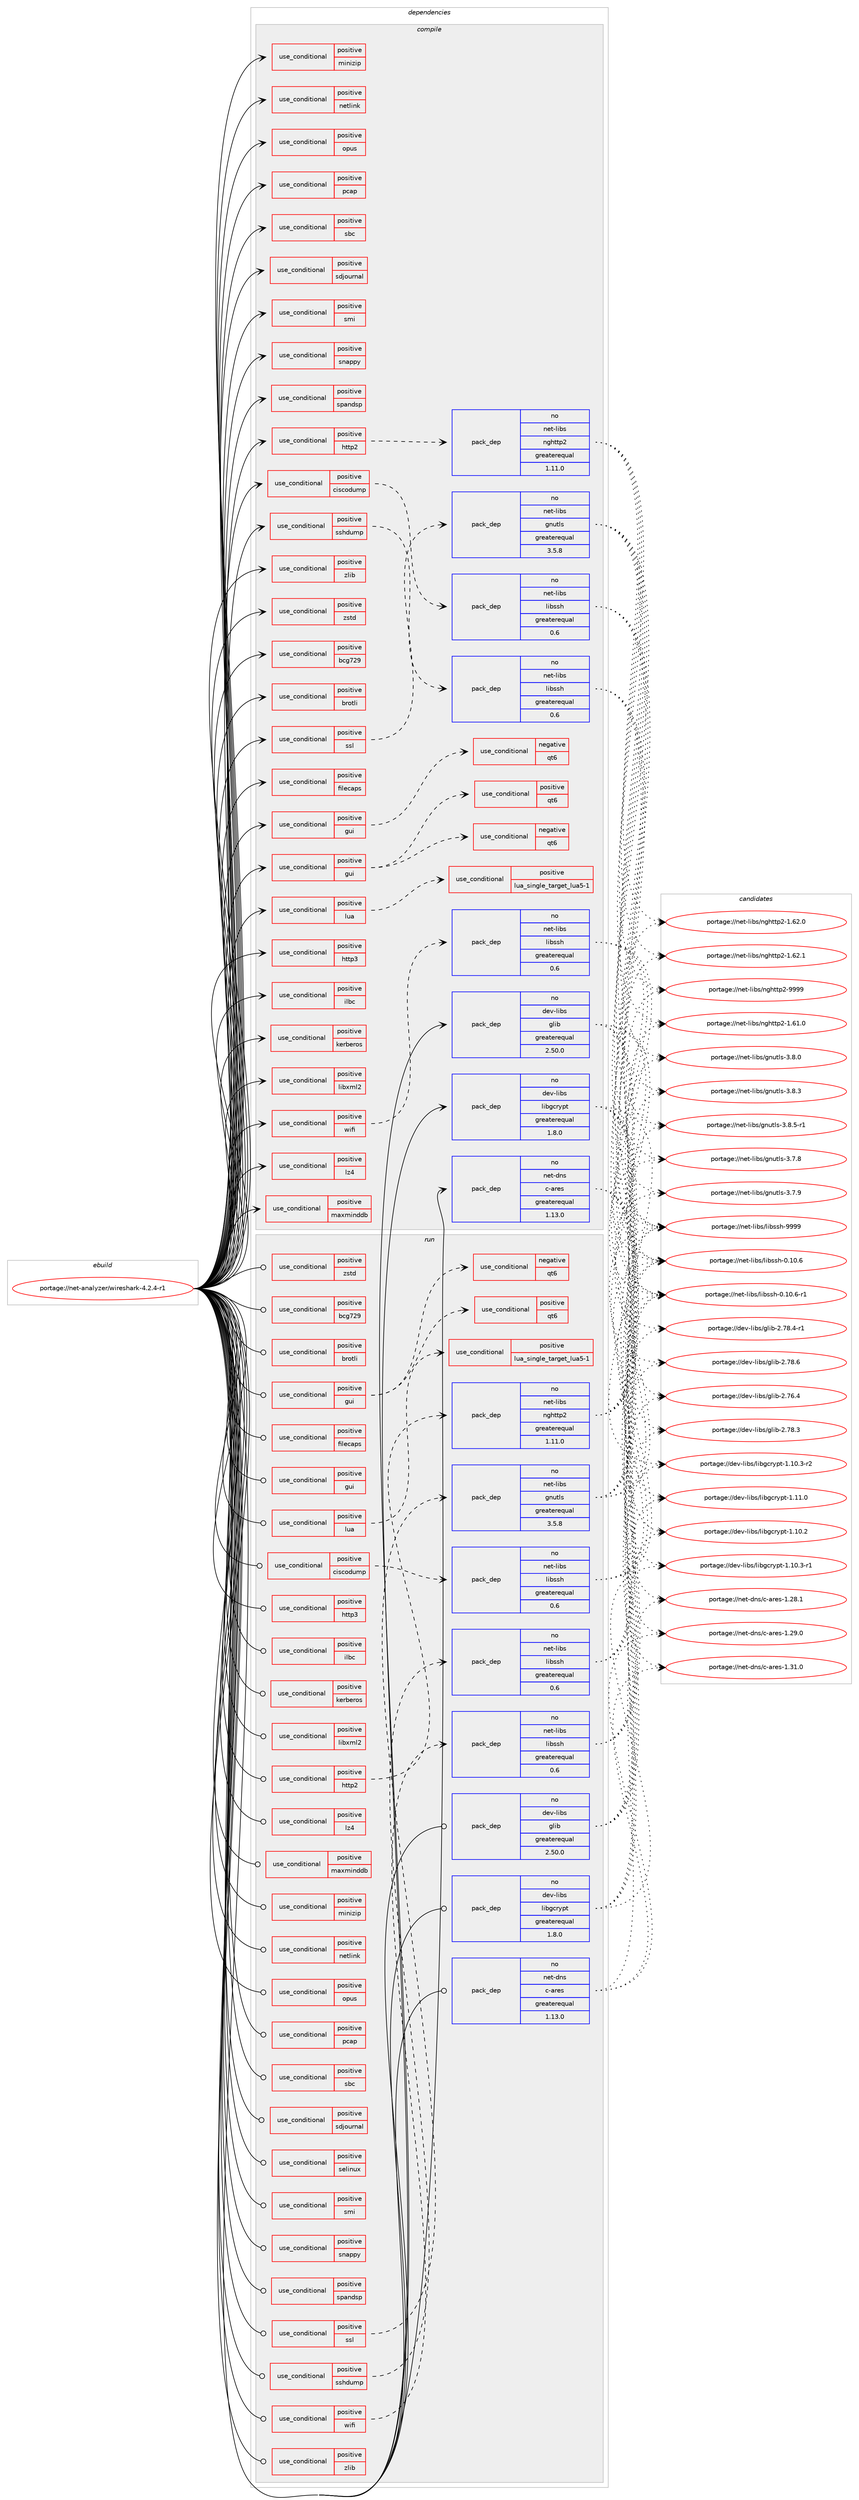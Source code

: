 digraph prolog {

# *************
# Graph options
# *************

newrank=true;
concentrate=true;
compound=true;
graph [rankdir=LR,fontname=Helvetica,fontsize=10,ranksep=1.5];#, ranksep=2.5, nodesep=0.2];
edge  [arrowhead=vee];
node  [fontname=Helvetica,fontsize=10];

# **********
# The ebuild
# **********

subgraph cluster_leftcol {
color=gray;
rank=same;
label=<<i>ebuild</i>>;
id [label="portage://net-analyzer/wireshark-4.2.4-r1", color=red, width=4, href="../net-analyzer/wireshark-4.2.4-r1.svg"];
}

# ****************
# The dependencies
# ****************

subgraph cluster_midcol {
color=gray;
label=<<i>dependencies</i>>;
subgraph cluster_compile {
fillcolor="#eeeeee";
style=filled;
label=<<i>compile</i>>;
subgraph cond86039 {
dependency175398 [label=<<TABLE BORDER="0" CELLBORDER="1" CELLSPACING="0" CELLPADDING="4"><TR><TD ROWSPAN="3" CELLPADDING="10">use_conditional</TD></TR><TR><TD>positive</TD></TR><TR><TD>bcg729</TD></TR></TABLE>>, shape=none, color=red];
# *** BEGIN UNKNOWN DEPENDENCY TYPE (TODO) ***
# dependency175398 -> package_dependency(portage://net-analyzer/wireshark-4.2.4-r1,install,no,media-libs,bcg729,none,[,,],[],[])
# *** END UNKNOWN DEPENDENCY TYPE (TODO) ***

}
id:e -> dependency175398:w [weight=20,style="solid",arrowhead="vee"];
subgraph cond86040 {
dependency175399 [label=<<TABLE BORDER="0" CELLBORDER="1" CELLSPACING="0" CELLPADDING="4"><TR><TD ROWSPAN="3" CELLPADDING="10">use_conditional</TD></TR><TR><TD>positive</TD></TR><TR><TD>brotli</TD></TR></TABLE>>, shape=none, color=red];
# *** BEGIN UNKNOWN DEPENDENCY TYPE (TODO) ***
# dependency175399 -> package_dependency(portage://net-analyzer/wireshark-4.2.4-r1,install,no,app-arch,brotli,none,[,,],any_same_slot,[])
# *** END UNKNOWN DEPENDENCY TYPE (TODO) ***

}
id:e -> dependency175399:w [weight=20,style="solid",arrowhead="vee"];
subgraph cond86041 {
dependency175400 [label=<<TABLE BORDER="0" CELLBORDER="1" CELLSPACING="0" CELLPADDING="4"><TR><TD ROWSPAN="3" CELLPADDING="10">use_conditional</TD></TR><TR><TD>positive</TD></TR><TR><TD>ciscodump</TD></TR></TABLE>>, shape=none, color=red];
subgraph pack86826 {
dependency175401 [label=<<TABLE BORDER="0" CELLBORDER="1" CELLSPACING="0" CELLPADDING="4" WIDTH="220"><TR><TD ROWSPAN="6" CELLPADDING="30">pack_dep</TD></TR><TR><TD WIDTH="110">no</TD></TR><TR><TD>net-libs</TD></TR><TR><TD>libssh</TD></TR><TR><TD>greaterequal</TD></TR><TR><TD>0.6</TD></TR></TABLE>>, shape=none, color=blue];
}
dependency175400:e -> dependency175401:w [weight=20,style="dashed",arrowhead="vee"];
}
id:e -> dependency175400:w [weight=20,style="solid",arrowhead="vee"];
subgraph cond86042 {
dependency175402 [label=<<TABLE BORDER="0" CELLBORDER="1" CELLSPACING="0" CELLPADDING="4"><TR><TD ROWSPAN="3" CELLPADDING="10">use_conditional</TD></TR><TR><TD>positive</TD></TR><TR><TD>filecaps</TD></TR></TABLE>>, shape=none, color=red];
# *** BEGIN UNKNOWN DEPENDENCY TYPE (TODO) ***
# dependency175402 -> package_dependency(portage://net-analyzer/wireshark-4.2.4-r1,install,no,sys-libs,libcap,none,[,,],[],[])
# *** END UNKNOWN DEPENDENCY TYPE (TODO) ***

}
id:e -> dependency175402:w [weight=20,style="solid",arrowhead="vee"];
subgraph cond86043 {
dependency175403 [label=<<TABLE BORDER="0" CELLBORDER="1" CELLSPACING="0" CELLPADDING="4"><TR><TD ROWSPAN="3" CELLPADDING="10">use_conditional</TD></TR><TR><TD>positive</TD></TR><TR><TD>gui</TD></TR></TABLE>>, shape=none, color=red];
subgraph cond86044 {
dependency175404 [label=<<TABLE BORDER="0" CELLBORDER="1" CELLSPACING="0" CELLPADDING="4"><TR><TD ROWSPAN="3" CELLPADDING="10">use_conditional</TD></TR><TR><TD>negative</TD></TR><TR><TD>qt6</TD></TR></TABLE>>, shape=none, color=red];
# *** BEGIN UNKNOWN DEPENDENCY TYPE (TODO) ***
# dependency175404 -> package_dependency(portage://net-analyzer/wireshark-4.2.4-r1,install,no,dev-qt,qtdeclarative,none,[,,],[slot(5)],[])
# *** END UNKNOWN DEPENDENCY TYPE (TODO) ***

}
dependency175403:e -> dependency175404:w [weight=20,style="dashed",arrowhead="vee"];
}
id:e -> dependency175403:w [weight=20,style="solid",arrowhead="vee"];
subgraph cond86045 {
dependency175405 [label=<<TABLE BORDER="0" CELLBORDER="1" CELLSPACING="0" CELLPADDING="4"><TR><TD ROWSPAN="3" CELLPADDING="10">use_conditional</TD></TR><TR><TD>positive</TD></TR><TR><TD>gui</TD></TR></TABLE>>, shape=none, color=red];
# *** BEGIN UNKNOWN DEPENDENCY TYPE (TODO) ***
# dependency175405 -> package_dependency(portage://net-analyzer/wireshark-4.2.4-r1,install,no,x11-misc,xdg-utils,none,[,,],[],[])
# *** END UNKNOWN DEPENDENCY TYPE (TODO) ***

subgraph cond86046 {
dependency175406 [label=<<TABLE BORDER="0" CELLBORDER="1" CELLSPACING="0" CELLPADDING="4"><TR><TD ROWSPAN="3" CELLPADDING="10">use_conditional</TD></TR><TR><TD>positive</TD></TR><TR><TD>qt6</TD></TR></TABLE>>, shape=none, color=red];
# *** BEGIN UNKNOWN DEPENDENCY TYPE (TODO) ***
# dependency175406 -> package_dependency(portage://net-analyzer/wireshark-4.2.4-r1,install,no,dev-qt,qtbase,none,[,,],[slot(6)],[use(enable(concurrent),none),use(enable(dbus),none),use(enable(gui),none),use(enable(widgets),none)])
# *** END UNKNOWN DEPENDENCY TYPE (TODO) ***

# *** BEGIN UNKNOWN DEPENDENCY TYPE (TODO) ***
# dependency175406 -> package_dependency(portage://net-analyzer/wireshark-4.2.4-r1,install,no,dev-qt,qt5compat,none,[,,],[slot(6)],[])
# *** END UNKNOWN DEPENDENCY TYPE (TODO) ***

# *** BEGIN UNKNOWN DEPENDENCY TYPE (TODO) ***
# dependency175406 -> package_dependency(portage://net-analyzer/wireshark-4.2.4-r1,install,no,dev-qt,qtmultimedia,none,[,,],[slot(6)],[])
# *** END UNKNOWN DEPENDENCY TYPE (TODO) ***

}
dependency175405:e -> dependency175406:w [weight=20,style="dashed",arrowhead="vee"];
subgraph cond86047 {
dependency175407 [label=<<TABLE BORDER="0" CELLBORDER="1" CELLSPACING="0" CELLPADDING="4"><TR><TD ROWSPAN="3" CELLPADDING="10">use_conditional</TD></TR><TR><TD>negative</TD></TR><TR><TD>qt6</TD></TR></TABLE>>, shape=none, color=red];
# *** BEGIN UNKNOWN DEPENDENCY TYPE (TODO) ***
# dependency175407 -> package_dependency(portage://net-analyzer/wireshark-4.2.4-r1,install,no,dev-qt,qtcore,none,[,,],[slot(5)],[])
# *** END UNKNOWN DEPENDENCY TYPE (TODO) ***

# *** BEGIN UNKNOWN DEPENDENCY TYPE (TODO) ***
# dependency175407 -> package_dependency(portage://net-analyzer/wireshark-4.2.4-r1,install,no,dev-qt,qtconcurrent,none,[,,],[slot(5)],[])
# *** END UNKNOWN DEPENDENCY TYPE (TODO) ***

# *** BEGIN UNKNOWN DEPENDENCY TYPE (TODO) ***
# dependency175407 -> package_dependency(portage://net-analyzer/wireshark-4.2.4-r1,install,no,dev-qt,qtgui,none,[,,],[slot(5)],[])
# *** END UNKNOWN DEPENDENCY TYPE (TODO) ***

# *** BEGIN UNKNOWN DEPENDENCY TYPE (TODO) ***
# dependency175407 -> package_dependency(portage://net-analyzer/wireshark-4.2.4-r1,install,no,dev-qt,qtmultimedia,none,[,,],[slot(5)],[])
# *** END UNKNOWN DEPENDENCY TYPE (TODO) ***

# *** BEGIN UNKNOWN DEPENDENCY TYPE (TODO) ***
# dependency175407 -> package_dependency(portage://net-analyzer/wireshark-4.2.4-r1,install,no,dev-qt,qtprintsupport,none,[,,],[slot(5)],[])
# *** END UNKNOWN DEPENDENCY TYPE (TODO) ***

# *** BEGIN UNKNOWN DEPENDENCY TYPE (TODO) ***
# dependency175407 -> package_dependency(portage://net-analyzer/wireshark-4.2.4-r1,install,no,dev-qt,qtwidgets,none,[,,],[slot(5)],[])
# *** END UNKNOWN DEPENDENCY TYPE (TODO) ***

}
dependency175405:e -> dependency175407:w [weight=20,style="dashed",arrowhead="vee"];
}
id:e -> dependency175405:w [weight=20,style="solid",arrowhead="vee"];
subgraph cond86048 {
dependency175408 [label=<<TABLE BORDER="0" CELLBORDER="1" CELLSPACING="0" CELLPADDING="4"><TR><TD ROWSPAN="3" CELLPADDING="10">use_conditional</TD></TR><TR><TD>positive</TD></TR><TR><TD>http2</TD></TR></TABLE>>, shape=none, color=red];
subgraph pack86827 {
dependency175409 [label=<<TABLE BORDER="0" CELLBORDER="1" CELLSPACING="0" CELLPADDING="4" WIDTH="220"><TR><TD ROWSPAN="6" CELLPADDING="30">pack_dep</TD></TR><TR><TD WIDTH="110">no</TD></TR><TR><TD>net-libs</TD></TR><TR><TD>nghttp2</TD></TR><TR><TD>greaterequal</TD></TR><TR><TD>1.11.0</TD></TR></TABLE>>, shape=none, color=blue];
}
dependency175408:e -> dependency175409:w [weight=20,style="dashed",arrowhead="vee"];
}
id:e -> dependency175408:w [weight=20,style="solid",arrowhead="vee"];
subgraph cond86049 {
dependency175410 [label=<<TABLE BORDER="0" CELLBORDER="1" CELLSPACING="0" CELLPADDING="4"><TR><TD ROWSPAN="3" CELLPADDING="10">use_conditional</TD></TR><TR><TD>positive</TD></TR><TR><TD>http3</TD></TR></TABLE>>, shape=none, color=red];
# *** BEGIN UNKNOWN DEPENDENCY TYPE (TODO) ***
# dependency175410 -> package_dependency(portage://net-analyzer/wireshark-4.2.4-r1,install,no,net-libs,nghttp3,none,[,,],[],[])
# *** END UNKNOWN DEPENDENCY TYPE (TODO) ***

}
id:e -> dependency175410:w [weight=20,style="solid",arrowhead="vee"];
subgraph cond86050 {
dependency175411 [label=<<TABLE BORDER="0" CELLBORDER="1" CELLSPACING="0" CELLPADDING="4"><TR><TD ROWSPAN="3" CELLPADDING="10">use_conditional</TD></TR><TR><TD>positive</TD></TR><TR><TD>ilbc</TD></TR></TABLE>>, shape=none, color=red];
# *** BEGIN UNKNOWN DEPENDENCY TYPE (TODO) ***
# dependency175411 -> package_dependency(portage://net-analyzer/wireshark-4.2.4-r1,install,no,media-libs,libilbc,none,[,,],any_same_slot,[])
# *** END UNKNOWN DEPENDENCY TYPE (TODO) ***

}
id:e -> dependency175411:w [weight=20,style="solid",arrowhead="vee"];
subgraph cond86051 {
dependency175412 [label=<<TABLE BORDER="0" CELLBORDER="1" CELLSPACING="0" CELLPADDING="4"><TR><TD ROWSPAN="3" CELLPADDING="10">use_conditional</TD></TR><TR><TD>positive</TD></TR><TR><TD>kerberos</TD></TR></TABLE>>, shape=none, color=red];
# *** BEGIN UNKNOWN DEPENDENCY TYPE (TODO) ***
# dependency175412 -> package_dependency(portage://net-analyzer/wireshark-4.2.4-r1,install,no,virtual,krb5,none,[,,],[],[])
# *** END UNKNOWN DEPENDENCY TYPE (TODO) ***

}
id:e -> dependency175412:w [weight=20,style="solid",arrowhead="vee"];
subgraph cond86052 {
dependency175413 [label=<<TABLE BORDER="0" CELLBORDER="1" CELLSPACING="0" CELLPADDING="4"><TR><TD ROWSPAN="3" CELLPADDING="10">use_conditional</TD></TR><TR><TD>positive</TD></TR><TR><TD>libxml2</TD></TR></TABLE>>, shape=none, color=red];
# *** BEGIN UNKNOWN DEPENDENCY TYPE (TODO) ***
# dependency175413 -> package_dependency(portage://net-analyzer/wireshark-4.2.4-r1,install,no,dev-libs,libxml2,none,[,,],[],[])
# *** END UNKNOWN DEPENDENCY TYPE (TODO) ***

}
id:e -> dependency175413:w [weight=20,style="solid",arrowhead="vee"];
subgraph cond86053 {
dependency175414 [label=<<TABLE BORDER="0" CELLBORDER="1" CELLSPACING="0" CELLPADDING="4"><TR><TD ROWSPAN="3" CELLPADDING="10">use_conditional</TD></TR><TR><TD>positive</TD></TR><TR><TD>lua</TD></TR></TABLE>>, shape=none, color=red];
subgraph cond86054 {
dependency175415 [label=<<TABLE BORDER="0" CELLBORDER="1" CELLSPACING="0" CELLPADDING="4"><TR><TD ROWSPAN="3" CELLPADDING="10">use_conditional</TD></TR><TR><TD>positive</TD></TR><TR><TD>lua_single_target_lua5-1</TD></TR></TABLE>>, shape=none, color=red];
# *** BEGIN UNKNOWN DEPENDENCY TYPE (TODO) ***
# dependency175415 -> package_dependency(portage://net-analyzer/wireshark-4.2.4-r1,install,no,dev-lang,lua,none,[,,],[slot(5.1)],[])
# *** END UNKNOWN DEPENDENCY TYPE (TODO) ***

}
dependency175414:e -> dependency175415:w [weight=20,style="dashed",arrowhead="vee"];
}
id:e -> dependency175414:w [weight=20,style="solid",arrowhead="vee"];
subgraph cond86055 {
dependency175416 [label=<<TABLE BORDER="0" CELLBORDER="1" CELLSPACING="0" CELLPADDING="4"><TR><TD ROWSPAN="3" CELLPADDING="10">use_conditional</TD></TR><TR><TD>positive</TD></TR><TR><TD>lz4</TD></TR></TABLE>>, shape=none, color=red];
# *** BEGIN UNKNOWN DEPENDENCY TYPE (TODO) ***
# dependency175416 -> package_dependency(portage://net-analyzer/wireshark-4.2.4-r1,install,no,app-arch,lz4,none,[,,],any_same_slot,[])
# *** END UNKNOWN DEPENDENCY TYPE (TODO) ***

}
id:e -> dependency175416:w [weight=20,style="solid",arrowhead="vee"];
subgraph cond86056 {
dependency175417 [label=<<TABLE BORDER="0" CELLBORDER="1" CELLSPACING="0" CELLPADDING="4"><TR><TD ROWSPAN="3" CELLPADDING="10">use_conditional</TD></TR><TR><TD>positive</TD></TR><TR><TD>maxminddb</TD></TR></TABLE>>, shape=none, color=red];
# *** BEGIN UNKNOWN DEPENDENCY TYPE (TODO) ***
# dependency175417 -> package_dependency(portage://net-analyzer/wireshark-4.2.4-r1,install,no,dev-libs,libmaxminddb,none,[,,],any_same_slot,[])
# *** END UNKNOWN DEPENDENCY TYPE (TODO) ***

}
id:e -> dependency175417:w [weight=20,style="solid",arrowhead="vee"];
subgraph cond86057 {
dependency175418 [label=<<TABLE BORDER="0" CELLBORDER="1" CELLSPACING="0" CELLPADDING="4"><TR><TD ROWSPAN="3" CELLPADDING="10">use_conditional</TD></TR><TR><TD>positive</TD></TR><TR><TD>minizip</TD></TR></TABLE>>, shape=none, color=red];
# *** BEGIN UNKNOWN DEPENDENCY TYPE (TODO) ***
# dependency175418 -> package_dependency(portage://net-analyzer/wireshark-4.2.4-r1,install,no,sys-libs,zlib,none,[,,],[],[use(enable(minizip),none)])
# *** END UNKNOWN DEPENDENCY TYPE (TODO) ***

}
id:e -> dependency175418:w [weight=20,style="solid",arrowhead="vee"];
subgraph cond86058 {
dependency175419 [label=<<TABLE BORDER="0" CELLBORDER="1" CELLSPACING="0" CELLPADDING="4"><TR><TD ROWSPAN="3" CELLPADDING="10">use_conditional</TD></TR><TR><TD>positive</TD></TR><TR><TD>netlink</TD></TR></TABLE>>, shape=none, color=red];
# *** BEGIN UNKNOWN DEPENDENCY TYPE (TODO) ***
# dependency175419 -> package_dependency(portage://net-analyzer/wireshark-4.2.4-r1,install,no,dev-libs,libnl,none,[,,],[slot(3)],[])
# *** END UNKNOWN DEPENDENCY TYPE (TODO) ***

}
id:e -> dependency175419:w [weight=20,style="solid",arrowhead="vee"];
subgraph cond86059 {
dependency175420 [label=<<TABLE BORDER="0" CELLBORDER="1" CELLSPACING="0" CELLPADDING="4"><TR><TD ROWSPAN="3" CELLPADDING="10">use_conditional</TD></TR><TR><TD>positive</TD></TR><TR><TD>opus</TD></TR></TABLE>>, shape=none, color=red];
# *** BEGIN UNKNOWN DEPENDENCY TYPE (TODO) ***
# dependency175420 -> package_dependency(portage://net-analyzer/wireshark-4.2.4-r1,install,no,media-libs,opus,none,[,,],[],[])
# *** END UNKNOWN DEPENDENCY TYPE (TODO) ***

}
id:e -> dependency175420:w [weight=20,style="solid",arrowhead="vee"];
subgraph cond86060 {
dependency175421 [label=<<TABLE BORDER="0" CELLBORDER="1" CELLSPACING="0" CELLPADDING="4"><TR><TD ROWSPAN="3" CELLPADDING="10">use_conditional</TD></TR><TR><TD>positive</TD></TR><TR><TD>pcap</TD></TR></TABLE>>, shape=none, color=red];
# *** BEGIN UNKNOWN DEPENDENCY TYPE (TODO) ***
# dependency175421 -> package_dependency(portage://net-analyzer/wireshark-4.2.4-r1,install,no,net-libs,libpcap,none,[,,],[],[])
# *** END UNKNOWN DEPENDENCY TYPE (TODO) ***

}
id:e -> dependency175421:w [weight=20,style="solid",arrowhead="vee"];
subgraph cond86061 {
dependency175422 [label=<<TABLE BORDER="0" CELLBORDER="1" CELLSPACING="0" CELLPADDING="4"><TR><TD ROWSPAN="3" CELLPADDING="10">use_conditional</TD></TR><TR><TD>positive</TD></TR><TR><TD>sbc</TD></TR></TABLE>>, shape=none, color=red];
# *** BEGIN UNKNOWN DEPENDENCY TYPE (TODO) ***
# dependency175422 -> package_dependency(portage://net-analyzer/wireshark-4.2.4-r1,install,no,media-libs,sbc,none,[,,],[],[])
# *** END UNKNOWN DEPENDENCY TYPE (TODO) ***

}
id:e -> dependency175422:w [weight=20,style="solid",arrowhead="vee"];
subgraph cond86062 {
dependency175423 [label=<<TABLE BORDER="0" CELLBORDER="1" CELLSPACING="0" CELLPADDING="4"><TR><TD ROWSPAN="3" CELLPADDING="10">use_conditional</TD></TR><TR><TD>positive</TD></TR><TR><TD>sdjournal</TD></TR></TABLE>>, shape=none, color=red];
# *** BEGIN UNKNOWN DEPENDENCY TYPE (TODO) ***
# dependency175423 -> package_dependency(portage://net-analyzer/wireshark-4.2.4-r1,install,no,sys-apps,systemd,none,[,,],any_same_slot,[])
# *** END UNKNOWN DEPENDENCY TYPE (TODO) ***

}
id:e -> dependency175423:w [weight=20,style="solid",arrowhead="vee"];
subgraph cond86063 {
dependency175424 [label=<<TABLE BORDER="0" CELLBORDER="1" CELLSPACING="0" CELLPADDING="4"><TR><TD ROWSPAN="3" CELLPADDING="10">use_conditional</TD></TR><TR><TD>positive</TD></TR><TR><TD>smi</TD></TR></TABLE>>, shape=none, color=red];
# *** BEGIN UNKNOWN DEPENDENCY TYPE (TODO) ***
# dependency175424 -> package_dependency(portage://net-analyzer/wireshark-4.2.4-r1,install,no,net-libs,libsmi,none,[,,],[],[])
# *** END UNKNOWN DEPENDENCY TYPE (TODO) ***

}
id:e -> dependency175424:w [weight=20,style="solid",arrowhead="vee"];
subgraph cond86064 {
dependency175425 [label=<<TABLE BORDER="0" CELLBORDER="1" CELLSPACING="0" CELLPADDING="4"><TR><TD ROWSPAN="3" CELLPADDING="10">use_conditional</TD></TR><TR><TD>positive</TD></TR><TR><TD>snappy</TD></TR></TABLE>>, shape=none, color=red];
# *** BEGIN UNKNOWN DEPENDENCY TYPE (TODO) ***
# dependency175425 -> package_dependency(portage://net-analyzer/wireshark-4.2.4-r1,install,no,app-arch,snappy,none,[,,],any_same_slot,[])
# *** END UNKNOWN DEPENDENCY TYPE (TODO) ***

}
id:e -> dependency175425:w [weight=20,style="solid",arrowhead="vee"];
subgraph cond86065 {
dependency175426 [label=<<TABLE BORDER="0" CELLBORDER="1" CELLSPACING="0" CELLPADDING="4"><TR><TD ROWSPAN="3" CELLPADDING="10">use_conditional</TD></TR><TR><TD>positive</TD></TR><TR><TD>spandsp</TD></TR></TABLE>>, shape=none, color=red];
# *** BEGIN UNKNOWN DEPENDENCY TYPE (TODO) ***
# dependency175426 -> package_dependency(portage://net-analyzer/wireshark-4.2.4-r1,install,no,media-libs,spandsp,none,[,,],any_same_slot,[])
# *** END UNKNOWN DEPENDENCY TYPE (TODO) ***

}
id:e -> dependency175426:w [weight=20,style="solid",arrowhead="vee"];
subgraph cond86066 {
dependency175427 [label=<<TABLE BORDER="0" CELLBORDER="1" CELLSPACING="0" CELLPADDING="4"><TR><TD ROWSPAN="3" CELLPADDING="10">use_conditional</TD></TR><TR><TD>positive</TD></TR><TR><TD>sshdump</TD></TR></TABLE>>, shape=none, color=red];
subgraph pack86828 {
dependency175428 [label=<<TABLE BORDER="0" CELLBORDER="1" CELLSPACING="0" CELLPADDING="4" WIDTH="220"><TR><TD ROWSPAN="6" CELLPADDING="30">pack_dep</TD></TR><TR><TD WIDTH="110">no</TD></TR><TR><TD>net-libs</TD></TR><TR><TD>libssh</TD></TR><TR><TD>greaterequal</TD></TR><TR><TD>0.6</TD></TR></TABLE>>, shape=none, color=blue];
}
dependency175427:e -> dependency175428:w [weight=20,style="dashed",arrowhead="vee"];
}
id:e -> dependency175427:w [weight=20,style="solid",arrowhead="vee"];
subgraph cond86067 {
dependency175429 [label=<<TABLE BORDER="0" CELLBORDER="1" CELLSPACING="0" CELLPADDING="4"><TR><TD ROWSPAN="3" CELLPADDING="10">use_conditional</TD></TR><TR><TD>positive</TD></TR><TR><TD>ssl</TD></TR></TABLE>>, shape=none, color=red];
subgraph pack86829 {
dependency175430 [label=<<TABLE BORDER="0" CELLBORDER="1" CELLSPACING="0" CELLPADDING="4" WIDTH="220"><TR><TD ROWSPAN="6" CELLPADDING="30">pack_dep</TD></TR><TR><TD WIDTH="110">no</TD></TR><TR><TD>net-libs</TD></TR><TR><TD>gnutls</TD></TR><TR><TD>greaterequal</TD></TR><TR><TD>3.5.8</TD></TR></TABLE>>, shape=none, color=blue];
}
dependency175429:e -> dependency175430:w [weight=20,style="dashed",arrowhead="vee"];
}
id:e -> dependency175429:w [weight=20,style="solid",arrowhead="vee"];
subgraph cond86068 {
dependency175431 [label=<<TABLE BORDER="0" CELLBORDER="1" CELLSPACING="0" CELLPADDING="4"><TR><TD ROWSPAN="3" CELLPADDING="10">use_conditional</TD></TR><TR><TD>positive</TD></TR><TR><TD>wifi</TD></TR></TABLE>>, shape=none, color=red];
subgraph pack86830 {
dependency175432 [label=<<TABLE BORDER="0" CELLBORDER="1" CELLSPACING="0" CELLPADDING="4" WIDTH="220"><TR><TD ROWSPAN="6" CELLPADDING="30">pack_dep</TD></TR><TR><TD WIDTH="110">no</TD></TR><TR><TD>net-libs</TD></TR><TR><TD>libssh</TD></TR><TR><TD>greaterequal</TD></TR><TR><TD>0.6</TD></TR></TABLE>>, shape=none, color=blue];
}
dependency175431:e -> dependency175432:w [weight=20,style="dashed",arrowhead="vee"];
}
id:e -> dependency175431:w [weight=20,style="solid",arrowhead="vee"];
subgraph cond86069 {
dependency175433 [label=<<TABLE BORDER="0" CELLBORDER="1" CELLSPACING="0" CELLPADDING="4"><TR><TD ROWSPAN="3" CELLPADDING="10">use_conditional</TD></TR><TR><TD>positive</TD></TR><TR><TD>zlib</TD></TR></TABLE>>, shape=none, color=red];
# *** BEGIN UNKNOWN DEPENDENCY TYPE (TODO) ***
# dependency175433 -> package_dependency(portage://net-analyzer/wireshark-4.2.4-r1,install,no,sys-libs,zlib,none,[,,],[],[])
# *** END UNKNOWN DEPENDENCY TYPE (TODO) ***

}
id:e -> dependency175433:w [weight=20,style="solid",arrowhead="vee"];
subgraph cond86070 {
dependency175434 [label=<<TABLE BORDER="0" CELLBORDER="1" CELLSPACING="0" CELLPADDING="4"><TR><TD ROWSPAN="3" CELLPADDING="10">use_conditional</TD></TR><TR><TD>positive</TD></TR><TR><TD>zstd</TD></TR></TABLE>>, shape=none, color=red];
# *** BEGIN UNKNOWN DEPENDENCY TYPE (TODO) ***
# dependency175434 -> package_dependency(portage://net-analyzer/wireshark-4.2.4-r1,install,no,app-arch,zstd,none,[,,],any_same_slot,[])
# *** END UNKNOWN DEPENDENCY TYPE (TODO) ***

}
id:e -> dependency175434:w [weight=20,style="solid",arrowhead="vee"];
# *** BEGIN UNKNOWN DEPENDENCY TYPE (TODO) ***
# id -> package_dependency(portage://net-analyzer/wireshark-4.2.4-r1,install,no,acct-group,pcap,none,[,,],[],[])
# *** END UNKNOWN DEPENDENCY TYPE (TODO) ***

subgraph pack86831 {
dependency175435 [label=<<TABLE BORDER="0" CELLBORDER="1" CELLSPACING="0" CELLPADDING="4" WIDTH="220"><TR><TD ROWSPAN="6" CELLPADDING="30">pack_dep</TD></TR><TR><TD WIDTH="110">no</TD></TR><TR><TD>dev-libs</TD></TR><TR><TD>glib</TD></TR><TR><TD>greaterequal</TD></TR><TR><TD>2.50.0</TD></TR></TABLE>>, shape=none, color=blue];
}
id:e -> dependency175435:w [weight=20,style="solid",arrowhead="vee"];
subgraph pack86832 {
dependency175436 [label=<<TABLE BORDER="0" CELLBORDER="1" CELLSPACING="0" CELLPADDING="4" WIDTH="220"><TR><TD ROWSPAN="6" CELLPADDING="30">pack_dep</TD></TR><TR><TD WIDTH="110">no</TD></TR><TR><TD>dev-libs</TD></TR><TR><TD>libgcrypt</TD></TR><TR><TD>greaterequal</TD></TR><TR><TD>1.8.0</TD></TR></TABLE>>, shape=none, color=blue];
}
id:e -> dependency175436:w [weight=20,style="solid",arrowhead="vee"];
# *** BEGIN UNKNOWN DEPENDENCY TYPE (TODO) ***
# id -> package_dependency(portage://net-analyzer/wireshark-4.2.4-r1,install,no,dev-libs,libpcre2,none,[,,],[],[])
# *** END UNKNOWN DEPENDENCY TYPE (TODO) ***

# *** BEGIN UNKNOWN DEPENDENCY TYPE (TODO) ***
# id -> package_dependency(portage://net-analyzer/wireshark-4.2.4-r1,install,no,media-libs,speexdsp,none,[,,],[],[])
# *** END UNKNOWN DEPENDENCY TYPE (TODO) ***

subgraph pack86833 {
dependency175437 [label=<<TABLE BORDER="0" CELLBORDER="1" CELLSPACING="0" CELLPADDING="4" WIDTH="220"><TR><TD ROWSPAN="6" CELLPADDING="30">pack_dep</TD></TR><TR><TD WIDTH="110">no</TD></TR><TR><TD>net-dns</TD></TR><TR><TD>c-ares</TD></TR><TR><TD>greaterequal</TD></TR><TR><TD>1.13.0</TD></TR></TABLE>>, shape=none, color=blue];
}
id:e -> dependency175437:w [weight=20,style="solid",arrowhead="vee"];
}
subgraph cluster_compileandrun {
fillcolor="#eeeeee";
style=filled;
label=<<i>compile and run</i>>;
}
subgraph cluster_run {
fillcolor="#eeeeee";
style=filled;
label=<<i>run</i>>;
subgraph cond86071 {
dependency175438 [label=<<TABLE BORDER="0" CELLBORDER="1" CELLSPACING="0" CELLPADDING="4"><TR><TD ROWSPAN="3" CELLPADDING="10">use_conditional</TD></TR><TR><TD>positive</TD></TR><TR><TD>bcg729</TD></TR></TABLE>>, shape=none, color=red];
# *** BEGIN UNKNOWN DEPENDENCY TYPE (TODO) ***
# dependency175438 -> package_dependency(portage://net-analyzer/wireshark-4.2.4-r1,run,no,media-libs,bcg729,none,[,,],[],[])
# *** END UNKNOWN DEPENDENCY TYPE (TODO) ***

}
id:e -> dependency175438:w [weight=20,style="solid",arrowhead="odot"];
subgraph cond86072 {
dependency175439 [label=<<TABLE BORDER="0" CELLBORDER="1" CELLSPACING="0" CELLPADDING="4"><TR><TD ROWSPAN="3" CELLPADDING="10">use_conditional</TD></TR><TR><TD>positive</TD></TR><TR><TD>brotli</TD></TR></TABLE>>, shape=none, color=red];
# *** BEGIN UNKNOWN DEPENDENCY TYPE (TODO) ***
# dependency175439 -> package_dependency(portage://net-analyzer/wireshark-4.2.4-r1,run,no,app-arch,brotli,none,[,,],any_same_slot,[])
# *** END UNKNOWN DEPENDENCY TYPE (TODO) ***

}
id:e -> dependency175439:w [weight=20,style="solid",arrowhead="odot"];
subgraph cond86073 {
dependency175440 [label=<<TABLE BORDER="0" CELLBORDER="1" CELLSPACING="0" CELLPADDING="4"><TR><TD ROWSPAN="3" CELLPADDING="10">use_conditional</TD></TR><TR><TD>positive</TD></TR><TR><TD>ciscodump</TD></TR></TABLE>>, shape=none, color=red];
subgraph pack86834 {
dependency175441 [label=<<TABLE BORDER="0" CELLBORDER="1" CELLSPACING="0" CELLPADDING="4" WIDTH="220"><TR><TD ROWSPAN="6" CELLPADDING="30">pack_dep</TD></TR><TR><TD WIDTH="110">no</TD></TR><TR><TD>net-libs</TD></TR><TR><TD>libssh</TD></TR><TR><TD>greaterequal</TD></TR><TR><TD>0.6</TD></TR></TABLE>>, shape=none, color=blue];
}
dependency175440:e -> dependency175441:w [weight=20,style="dashed",arrowhead="vee"];
}
id:e -> dependency175440:w [weight=20,style="solid",arrowhead="odot"];
subgraph cond86074 {
dependency175442 [label=<<TABLE BORDER="0" CELLBORDER="1" CELLSPACING="0" CELLPADDING="4"><TR><TD ROWSPAN="3" CELLPADDING="10">use_conditional</TD></TR><TR><TD>positive</TD></TR><TR><TD>filecaps</TD></TR></TABLE>>, shape=none, color=red];
# *** BEGIN UNKNOWN DEPENDENCY TYPE (TODO) ***
# dependency175442 -> package_dependency(portage://net-analyzer/wireshark-4.2.4-r1,run,no,sys-libs,libcap,none,[,,],[],[])
# *** END UNKNOWN DEPENDENCY TYPE (TODO) ***

}
id:e -> dependency175442:w [weight=20,style="solid",arrowhead="odot"];
subgraph cond86075 {
dependency175443 [label=<<TABLE BORDER="0" CELLBORDER="1" CELLSPACING="0" CELLPADDING="4"><TR><TD ROWSPAN="3" CELLPADDING="10">use_conditional</TD></TR><TR><TD>positive</TD></TR><TR><TD>gui</TD></TR></TABLE>>, shape=none, color=red];
# *** BEGIN UNKNOWN DEPENDENCY TYPE (TODO) ***
# dependency175443 -> package_dependency(portage://net-analyzer/wireshark-4.2.4-r1,run,no,virtual,freedesktop-icon-theme,none,[,,],[],[])
# *** END UNKNOWN DEPENDENCY TYPE (TODO) ***

}
id:e -> dependency175443:w [weight=20,style="solid",arrowhead="odot"];
subgraph cond86076 {
dependency175444 [label=<<TABLE BORDER="0" CELLBORDER="1" CELLSPACING="0" CELLPADDING="4"><TR><TD ROWSPAN="3" CELLPADDING="10">use_conditional</TD></TR><TR><TD>positive</TD></TR><TR><TD>gui</TD></TR></TABLE>>, shape=none, color=red];
# *** BEGIN UNKNOWN DEPENDENCY TYPE (TODO) ***
# dependency175444 -> package_dependency(portage://net-analyzer/wireshark-4.2.4-r1,run,no,x11-misc,xdg-utils,none,[,,],[],[])
# *** END UNKNOWN DEPENDENCY TYPE (TODO) ***

subgraph cond86077 {
dependency175445 [label=<<TABLE BORDER="0" CELLBORDER="1" CELLSPACING="0" CELLPADDING="4"><TR><TD ROWSPAN="3" CELLPADDING="10">use_conditional</TD></TR><TR><TD>positive</TD></TR><TR><TD>qt6</TD></TR></TABLE>>, shape=none, color=red];
# *** BEGIN UNKNOWN DEPENDENCY TYPE (TODO) ***
# dependency175445 -> package_dependency(portage://net-analyzer/wireshark-4.2.4-r1,run,no,dev-qt,qtbase,none,[,,],[slot(6)],[use(enable(concurrent),none),use(enable(dbus),none),use(enable(gui),none),use(enable(widgets),none)])
# *** END UNKNOWN DEPENDENCY TYPE (TODO) ***

# *** BEGIN UNKNOWN DEPENDENCY TYPE (TODO) ***
# dependency175445 -> package_dependency(portage://net-analyzer/wireshark-4.2.4-r1,run,no,dev-qt,qt5compat,none,[,,],[slot(6)],[])
# *** END UNKNOWN DEPENDENCY TYPE (TODO) ***

# *** BEGIN UNKNOWN DEPENDENCY TYPE (TODO) ***
# dependency175445 -> package_dependency(portage://net-analyzer/wireshark-4.2.4-r1,run,no,dev-qt,qtmultimedia,none,[,,],[slot(6)],[])
# *** END UNKNOWN DEPENDENCY TYPE (TODO) ***

}
dependency175444:e -> dependency175445:w [weight=20,style="dashed",arrowhead="vee"];
subgraph cond86078 {
dependency175446 [label=<<TABLE BORDER="0" CELLBORDER="1" CELLSPACING="0" CELLPADDING="4"><TR><TD ROWSPAN="3" CELLPADDING="10">use_conditional</TD></TR><TR><TD>negative</TD></TR><TR><TD>qt6</TD></TR></TABLE>>, shape=none, color=red];
# *** BEGIN UNKNOWN DEPENDENCY TYPE (TODO) ***
# dependency175446 -> package_dependency(portage://net-analyzer/wireshark-4.2.4-r1,run,no,dev-qt,qtcore,none,[,,],[slot(5)],[])
# *** END UNKNOWN DEPENDENCY TYPE (TODO) ***

# *** BEGIN UNKNOWN DEPENDENCY TYPE (TODO) ***
# dependency175446 -> package_dependency(portage://net-analyzer/wireshark-4.2.4-r1,run,no,dev-qt,qtconcurrent,none,[,,],[slot(5)],[])
# *** END UNKNOWN DEPENDENCY TYPE (TODO) ***

# *** BEGIN UNKNOWN DEPENDENCY TYPE (TODO) ***
# dependency175446 -> package_dependency(portage://net-analyzer/wireshark-4.2.4-r1,run,no,dev-qt,qtgui,none,[,,],[slot(5)],[])
# *** END UNKNOWN DEPENDENCY TYPE (TODO) ***

# *** BEGIN UNKNOWN DEPENDENCY TYPE (TODO) ***
# dependency175446 -> package_dependency(portage://net-analyzer/wireshark-4.2.4-r1,run,no,dev-qt,qtmultimedia,none,[,,],[slot(5)],[])
# *** END UNKNOWN DEPENDENCY TYPE (TODO) ***

# *** BEGIN UNKNOWN DEPENDENCY TYPE (TODO) ***
# dependency175446 -> package_dependency(portage://net-analyzer/wireshark-4.2.4-r1,run,no,dev-qt,qtprintsupport,none,[,,],[slot(5)],[])
# *** END UNKNOWN DEPENDENCY TYPE (TODO) ***

# *** BEGIN UNKNOWN DEPENDENCY TYPE (TODO) ***
# dependency175446 -> package_dependency(portage://net-analyzer/wireshark-4.2.4-r1,run,no,dev-qt,qtwidgets,none,[,,],[slot(5)],[])
# *** END UNKNOWN DEPENDENCY TYPE (TODO) ***

}
dependency175444:e -> dependency175446:w [weight=20,style="dashed",arrowhead="vee"];
}
id:e -> dependency175444:w [weight=20,style="solid",arrowhead="odot"];
subgraph cond86079 {
dependency175447 [label=<<TABLE BORDER="0" CELLBORDER="1" CELLSPACING="0" CELLPADDING="4"><TR><TD ROWSPAN="3" CELLPADDING="10">use_conditional</TD></TR><TR><TD>positive</TD></TR><TR><TD>http2</TD></TR></TABLE>>, shape=none, color=red];
subgraph pack86835 {
dependency175448 [label=<<TABLE BORDER="0" CELLBORDER="1" CELLSPACING="0" CELLPADDING="4" WIDTH="220"><TR><TD ROWSPAN="6" CELLPADDING="30">pack_dep</TD></TR><TR><TD WIDTH="110">no</TD></TR><TR><TD>net-libs</TD></TR><TR><TD>nghttp2</TD></TR><TR><TD>greaterequal</TD></TR><TR><TD>1.11.0</TD></TR></TABLE>>, shape=none, color=blue];
}
dependency175447:e -> dependency175448:w [weight=20,style="dashed",arrowhead="vee"];
}
id:e -> dependency175447:w [weight=20,style="solid",arrowhead="odot"];
subgraph cond86080 {
dependency175449 [label=<<TABLE BORDER="0" CELLBORDER="1" CELLSPACING="0" CELLPADDING="4"><TR><TD ROWSPAN="3" CELLPADDING="10">use_conditional</TD></TR><TR><TD>positive</TD></TR><TR><TD>http3</TD></TR></TABLE>>, shape=none, color=red];
# *** BEGIN UNKNOWN DEPENDENCY TYPE (TODO) ***
# dependency175449 -> package_dependency(portage://net-analyzer/wireshark-4.2.4-r1,run,no,net-libs,nghttp3,none,[,,],[],[])
# *** END UNKNOWN DEPENDENCY TYPE (TODO) ***

}
id:e -> dependency175449:w [weight=20,style="solid",arrowhead="odot"];
subgraph cond86081 {
dependency175450 [label=<<TABLE BORDER="0" CELLBORDER="1" CELLSPACING="0" CELLPADDING="4"><TR><TD ROWSPAN="3" CELLPADDING="10">use_conditional</TD></TR><TR><TD>positive</TD></TR><TR><TD>ilbc</TD></TR></TABLE>>, shape=none, color=red];
# *** BEGIN UNKNOWN DEPENDENCY TYPE (TODO) ***
# dependency175450 -> package_dependency(portage://net-analyzer/wireshark-4.2.4-r1,run,no,media-libs,libilbc,none,[,,],any_same_slot,[])
# *** END UNKNOWN DEPENDENCY TYPE (TODO) ***

}
id:e -> dependency175450:w [weight=20,style="solid",arrowhead="odot"];
subgraph cond86082 {
dependency175451 [label=<<TABLE BORDER="0" CELLBORDER="1" CELLSPACING="0" CELLPADDING="4"><TR><TD ROWSPAN="3" CELLPADDING="10">use_conditional</TD></TR><TR><TD>positive</TD></TR><TR><TD>kerberos</TD></TR></TABLE>>, shape=none, color=red];
# *** BEGIN UNKNOWN DEPENDENCY TYPE (TODO) ***
# dependency175451 -> package_dependency(portage://net-analyzer/wireshark-4.2.4-r1,run,no,virtual,krb5,none,[,,],[],[])
# *** END UNKNOWN DEPENDENCY TYPE (TODO) ***

}
id:e -> dependency175451:w [weight=20,style="solid",arrowhead="odot"];
subgraph cond86083 {
dependency175452 [label=<<TABLE BORDER="0" CELLBORDER="1" CELLSPACING="0" CELLPADDING="4"><TR><TD ROWSPAN="3" CELLPADDING="10">use_conditional</TD></TR><TR><TD>positive</TD></TR><TR><TD>libxml2</TD></TR></TABLE>>, shape=none, color=red];
# *** BEGIN UNKNOWN DEPENDENCY TYPE (TODO) ***
# dependency175452 -> package_dependency(portage://net-analyzer/wireshark-4.2.4-r1,run,no,dev-libs,libxml2,none,[,,],[],[])
# *** END UNKNOWN DEPENDENCY TYPE (TODO) ***

}
id:e -> dependency175452:w [weight=20,style="solid",arrowhead="odot"];
subgraph cond86084 {
dependency175453 [label=<<TABLE BORDER="0" CELLBORDER="1" CELLSPACING="0" CELLPADDING="4"><TR><TD ROWSPAN="3" CELLPADDING="10">use_conditional</TD></TR><TR><TD>positive</TD></TR><TR><TD>lua</TD></TR></TABLE>>, shape=none, color=red];
subgraph cond86085 {
dependency175454 [label=<<TABLE BORDER="0" CELLBORDER="1" CELLSPACING="0" CELLPADDING="4"><TR><TD ROWSPAN="3" CELLPADDING="10">use_conditional</TD></TR><TR><TD>positive</TD></TR><TR><TD>lua_single_target_lua5-1</TD></TR></TABLE>>, shape=none, color=red];
# *** BEGIN UNKNOWN DEPENDENCY TYPE (TODO) ***
# dependency175454 -> package_dependency(portage://net-analyzer/wireshark-4.2.4-r1,run,no,dev-lang,lua,none,[,,],[slot(5.1)],[])
# *** END UNKNOWN DEPENDENCY TYPE (TODO) ***

}
dependency175453:e -> dependency175454:w [weight=20,style="dashed",arrowhead="vee"];
}
id:e -> dependency175453:w [weight=20,style="solid",arrowhead="odot"];
subgraph cond86086 {
dependency175455 [label=<<TABLE BORDER="0" CELLBORDER="1" CELLSPACING="0" CELLPADDING="4"><TR><TD ROWSPAN="3" CELLPADDING="10">use_conditional</TD></TR><TR><TD>positive</TD></TR><TR><TD>lz4</TD></TR></TABLE>>, shape=none, color=red];
# *** BEGIN UNKNOWN DEPENDENCY TYPE (TODO) ***
# dependency175455 -> package_dependency(portage://net-analyzer/wireshark-4.2.4-r1,run,no,app-arch,lz4,none,[,,],any_same_slot,[])
# *** END UNKNOWN DEPENDENCY TYPE (TODO) ***

}
id:e -> dependency175455:w [weight=20,style="solid",arrowhead="odot"];
subgraph cond86087 {
dependency175456 [label=<<TABLE BORDER="0" CELLBORDER="1" CELLSPACING="0" CELLPADDING="4"><TR><TD ROWSPAN="3" CELLPADDING="10">use_conditional</TD></TR><TR><TD>positive</TD></TR><TR><TD>maxminddb</TD></TR></TABLE>>, shape=none, color=red];
# *** BEGIN UNKNOWN DEPENDENCY TYPE (TODO) ***
# dependency175456 -> package_dependency(portage://net-analyzer/wireshark-4.2.4-r1,run,no,dev-libs,libmaxminddb,none,[,,],any_same_slot,[])
# *** END UNKNOWN DEPENDENCY TYPE (TODO) ***

}
id:e -> dependency175456:w [weight=20,style="solid",arrowhead="odot"];
subgraph cond86088 {
dependency175457 [label=<<TABLE BORDER="0" CELLBORDER="1" CELLSPACING="0" CELLPADDING="4"><TR><TD ROWSPAN="3" CELLPADDING="10">use_conditional</TD></TR><TR><TD>positive</TD></TR><TR><TD>minizip</TD></TR></TABLE>>, shape=none, color=red];
# *** BEGIN UNKNOWN DEPENDENCY TYPE (TODO) ***
# dependency175457 -> package_dependency(portage://net-analyzer/wireshark-4.2.4-r1,run,no,sys-libs,zlib,none,[,,],[],[use(enable(minizip),none)])
# *** END UNKNOWN DEPENDENCY TYPE (TODO) ***

}
id:e -> dependency175457:w [weight=20,style="solid",arrowhead="odot"];
subgraph cond86089 {
dependency175458 [label=<<TABLE BORDER="0" CELLBORDER="1" CELLSPACING="0" CELLPADDING="4"><TR><TD ROWSPAN="3" CELLPADDING="10">use_conditional</TD></TR><TR><TD>positive</TD></TR><TR><TD>netlink</TD></TR></TABLE>>, shape=none, color=red];
# *** BEGIN UNKNOWN DEPENDENCY TYPE (TODO) ***
# dependency175458 -> package_dependency(portage://net-analyzer/wireshark-4.2.4-r1,run,no,dev-libs,libnl,none,[,,],[slot(3)],[])
# *** END UNKNOWN DEPENDENCY TYPE (TODO) ***

}
id:e -> dependency175458:w [weight=20,style="solid",arrowhead="odot"];
subgraph cond86090 {
dependency175459 [label=<<TABLE BORDER="0" CELLBORDER="1" CELLSPACING="0" CELLPADDING="4"><TR><TD ROWSPAN="3" CELLPADDING="10">use_conditional</TD></TR><TR><TD>positive</TD></TR><TR><TD>opus</TD></TR></TABLE>>, shape=none, color=red];
# *** BEGIN UNKNOWN DEPENDENCY TYPE (TODO) ***
# dependency175459 -> package_dependency(portage://net-analyzer/wireshark-4.2.4-r1,run,no,media-libs,opus,none,[,,],[],[])
# *** END UNKNOWN DEPENDENCY TYPE (TODO) ***

}
id:e -> dependency175459:w [weight=20,style="solid",arrowhead="odot"];
subgraph cond86091 {
dependency175460 [label=<<TABLE BORDER="0" CELLBORDER="1" CELLSPACING="0" CELLPADDING="4"><TR><TD ROWSPAN="3" CELLPADDING="10">use_conditional</TD></TR><TR><TD>positive</TD></TR><TR><TD>pcap</TD></TR></TABLE>>, shape=none, color=red];
# *** BEGIN UNKNOWN DEPENDENCY TYPE (TODO) ***
# dependency175460 -> package_dependency(portage://net-analyzer/wireshark-4.2.4-r1,run,no,net-libs,libpcap,none,[,,],[],[])
# *** END UNKNOWN DEPENDENCY TYPE (TODO) ***

}
id:e -> dependency175460:w [weight=20,style="solid",arrowhead="odot"];
subgraph cond86092 {
dependency175461 [label=<<TABLE BORDER="0" CELLBORDER="1" CELLSPACING="0" CELLPADDING="4"><TR><TD ROWSPAN="3" CELLPADDING="10">use_conditional</TD></TR><TR><TD>positive</TD></TR><TR><TD>sbc</TD></TR></TABLE>>, shape=none, color=red];
# *** BEGIN UNKNOWN DEPENDENCY TYPE (TODO) ***
# dependency175461 -> package_dependency(portage://net-analyzer/wireshark-4.2.4-r1,run,no,media-libs,sbc,none,[,,],[],[])
# *** END UNKNOWN DEPENDENCY TYPE (TODO) ***

}
id:e -> dependency175461:w [weight=20,style="solid",arrowhead="odot"];
subgraph cond86093 {
dependency175462 [label=<<TABLE BORDER="0" CELLBORDER="1" CELLSPACING="0" CELLPADDING="4"><TR><TD ROWSPAN="3" CELLPADDING="10">use_conditional</TD></TR><TR><TD>positive</TD></TR><TR><TD>sdjournal</TD></TR></TABLE>>, shape=none, color=red];
# *** BEGIN UNKNOWN DEPENDENCY TYPE (TODO) ***
# dependency175462 -> package_dependency(portage://net-analyzer/wireshark-4.2.4-r1,run,no,sys-apps,systemd,none,[,,],any_same_slot,[])
# *** END UNKNOWN DEPENDENCY TYPE (TODO) ***

}
id:e -> dependency175462:w [weight=20,style="solid",arrowhead="odot"];
subgraph cond86094 {
dependency175463 [label=<<TABLE BORDER="0" CELLBORDER="1" CELLSPACING="0" CELLPADDING="4"><TR><TD ROWSPAN="3" CELLPADDING="10">use_conditional</TD></TR><TR><TD>positive</TD></TR><TR><TD>selinux</TD></TR></TABLE>>, shape=none, color=red];
# *** BEGIN UNKNOWN DEPENDENCY TYPE (TODO) ***
# dependency175463 -> package_dependency(portage://net-analyzer/wireshark-4.2.4-r1,run,no,sec-policy,selinux-wireshark,none,[,,],[],[])
# *** END UNKNOWN DEPENDENCY TYPE (TODO) ***

}
id:e -> dependency175463:w [weight=20,style="solid",arrowhead="odot"];
subgraph cond86095 {
dependency175464 [label=<<TABLE BORDER="0" CELLBORDER="1" CELLSPACING="0" CELLPADDING="4"><TR><TD ROWSPAN="3" CELLPADDING="10">use_conditional</TD></TR><TR><TD>positive</TD></TR><TR><TD>smi</TD></TR></TABLE>>, shape=none, color=red];
# *** BEGIN UNKNOWN DEPENDENCY TYPE (TODO) ***
# dependency175464 -> package_dependency(portage://net-analyzer/wireshark-4.2.4-r1,run,no,net-libs,libsmi,none,[,,],[],[])
# *** END UNKNOWN DEPENDENCY TYPE (TODO) ***

}
id:e -> dependency175464:w [weight=20,style="solid",arrowhead="odot"];
subgraph cond86096 {
dependency175465 [label=<<TABLE BORDER="0" CELLBORDER="1" CELLSPACING="0" CELLPADDING="4"><TR><TD ROWSPAN="3" CELLPADDING="10">use_conditional</TD></TR><TR><TD>positive</TD></TR><TR><TD>snappy</TD></TR></TABLE>>, shape=none, color=red];
# *** BEGIN UNKNOWN DEPENDENCY TYPE (TODO) ***
# dependency175465 -> package_dependency(portage://net-analyzer/wireshark-4.2.4-r1,run,no,app-arch,snappy,none,[,,],any_same_slot,[])
# *** END UNKNOWN DEPENDENCY TYPE (TODO) ***

}
id:e -> dependency175465:w [weight=20,style="solid",arrowhead="odot"];
subgraph cond86097 {
dependency175466 [label=<<TABLE BORDER="0" CELLBORDER="1" CELLSPACING="0" CELLPADDING="4"><TR><TD ROWSPAN="3" CELLPADDING="10">use_conditional</TD></TR><TR><TD>positive</TD></TR><TR><TD>spandsp</TD></TR></TABLE>>, shape=none, color=red];
# *** BEGIN UNKNOWN DEPENDENCY TYPE (TODO) ***
# dependency175466 -> package_dependency(portage://net-analyzer/wireshark-4.2.4-r1,run,no,media-libs,spandsp,none,[,,],any_same_slot,[])
# *** END UNKNOWN DEPENDENCY TYPE (TODO) ***

}
id:e -> dependency175466:w [weight=20,style="solid",arrowhead="odot"];
subgraph cond86098 {
dependency175467 [label=<<TABLE BORDER="0" CELLBORDER="1" CELLSPACING="0" CELLPADDING="4"><TR><TD ROWSPAN="3" CELLPADDING="10">use_conditional</TD></TR><TR><TD>positive</TD></TR><TR><TD>sshdump</TD></TR></TABLE>>, shape=none, color=red];
subgraph pack86836 {
dependency175468 [label=<<TABLE BORDER="0" CELLBORDER="1" CELLSPACING="0" CELLPADDING="4" WIDTH="220"><TR><TD ROWSPAN="6" CELLPADDING="30">pack_dep</TD></TR><TR><TD WIDTH="110">no</TD></TR><TR><TD>net-libs</TD></TR><TR><TD>libssh</TD></TR><TR><TD>greaterequal</TD></TR><TR><TD>0.6</TD></TR></TABLE>>, shape=none, color=blue];
}
dependency175467:e -> dependency175468:w [weight=20,style="dashed",arrowhead="vee"];
}
id:e -> dependency175467:w [weight=20,style="solid",arrowhead="odot"];
subgraph cond86099 {
dependency175469 [label=<<TABLE BORDER="0" CELLBORDER="1" CELLSPACING="0" CELLPADDING="4"><TR><TD ROWSPAN="3" CELLPADDING="10">use_conditional</TD></TR><TR><TD>positive</TD></TR><TR><TD>ssl</TD></TR></TABLE>>, shape=none, color=red];
subgraph pack86837 {
dependency175470 [label=<<TABLE BORDER="0" CELLBORDER="1" CELLSPACING="0" CELLPADDING="4" WIDTH="220"><TR><TD ROWSPAN="6" CELLPADDING="30">pack_dep</TD></TR><TR><TD WIDTH="110">no</TD></TR><TR><TD>net-libs</TD></TR><TR><TD>gnutls</TD></TR><TR><TD>greaterequal</TD></TR><TR><TD>3.5.8</TD></TR></TABLE>>, shape=none, color=blue];
}
dependency175469:e -> dependency175470:w [weight=20,style="dashed",arrowhead="vee"];
}
id:e -> dependency175469:w [weight=20,style="solid",arrowhead="odot"];
subgraph cond86100 {
dependency175471 [label=<<TABLE BORDER="0" CELLBORDER="1" CELLSPACING="0" CELLPADDING="4"><TR><TD ROWSPAN="3" CELLPADDING="10">use_conditional</TD></TR><TR><TD>positive</TD></TR><TR><TD>wifi</TD></TR></TABLE>>, shape=none, color=red];
subgraph pack86838 {
dependency175472 [label=<<TABLE BORDER="0" CELLBORDER="1" CELLSPACING="0" CELLPADDING="4" WIDTH="220"><TR><TD ROWSPAN="6" CELLPADDING="30">pack_dep</TD></TR><TR><TD WIDTH="110">no</TD></TR><TR><TD>net-libs</TD></TR><TR><TD>libssh</TD></TR><TR><TD>greaterequal</TD></TR><TR><TD>0.6</TD></TR></TABLE>>, shape=none, color=blue];
}
dependency175471:e -> dependency175472:w [weight=20,style="dashed",arrowhead="vee"];
}
id:e -> dependency175471:w [weight=20,style="solid",arrowhead="odot"];
subgraph cond86101 {
dependency175473 [label=<<TABLE BORDER="0" CELLBORDER="1" CELLSPACING="0" CELLPADDING="4"><TR><TD ROWSPAN="3" CELLPADDING="10">use_conditional</TD></TR><TR><TD>positive</TD></TR><TR><TD>zlib</TD></TR></TABLE>>, shape=none, color=red];
# *** BEGIN UNKNOWN DEPENDENCY TYPE (TODO) ***
# dependency175473 -> package_dependency(portage://net-analyzer/wireshark-4.2.4-r1,run,no,sys-libs,zlib,none,[,,],[],[])
# *** END UNKNOWN DEPENDENCY TYPE (TODO) ***

}
id:e -> dependency175473:w [weight=20,style="solid",arrowhead="odot"];
subgraph cond86102 {
dependency175474 [label=<<TABLE BORDER="0" CELLBORDER="1" CELLSPACING="0" CELLPADDING="4"><TR><TD ROWSPAN="3" CELLPADDING="10">use_conditional</TD></TR><TR><TD>positive</TD></TR><TR><TD>zstd</TD></TR></TABLE>>, shape=none, color=red];
# *** BEGIN UNKNOWN DEPENDENCY TYPE (TODO) ***
# dependency175474 -> package_dependency(portage://net-analyzer/wireshark-4.2.4-r1,run,no,app-arch,zstd,none,[,,],any_same_slot,[])
# *** END UNKNOWN DEPENDENCY TYPE (TODO) ***

}
id:e -> dependency175474:w [weight=20,style="solid",arrowhead="odot"];
# *** BEGIN UNKNOWN DEPENDENCY TYPE (TODO) ***
# id -> package_dependency(portage://net-analyzer/wireshark-4.2.4-r1,run,no,acct-group,pcap,none,[,,],[],[])
# *** END UNKNOWN DEPENDENCY TYPE (TODO) ***

subgraph pack86839 {
dependency175475 [label=<<TABLE BORDER="0" CELLBORDER="1" CELLSPACING="0" CELLPADDING="4" WIDTH="220"><TR><TD ROWSPAN="6" CELLPADDING="30">pack_dep</TD></TR><TR><TD WIDTH="110">no</TD></TR><TR><TD>dev-libs</TD></TR><TR><TD>glib</TD></TR><TR><TD>greaterequal</TD></TR><TR><TD>2.50.0</TD></TR></TABLE>>, shape=none, color=blue];
}
id:e -> dependency175475:w [weight=20,style="solid",arrowhead="odot"];
subgraph pack86840 {
dependency175476 [label=<<TABLE BORDER="0" CELLBORDER="1" CELLSPACING="0" CELLPADDING="4" WIDTH="220"><TR><TD ROWSPAN="6" CELLPADDING="30">pack_dep</TD></TR><TR><TD WIDTH="110">no</TD></TR><TR><TD>dev-libs</TD></TR><TR><TD>libgcrypt</TD></TR><TR><TD>greaterequal</TD></TR><TR><TD>1.8.0</TD></TR></TABLE>>, shape=none, color=blue];
}
id:e -> dependency175476:w [weight=20,style="solid",arrowhead="odot"];
# *** BEGIN UNKNOWN DEPENDENCY TYPE (TODO) ***
# id -> package_dependency(portage://net-analyzer/wireshark-4.2.4-r1,run,no,dev-libs,libpcre2,none,[,,],[],[])
# *** END UNKNOWN DEPENDENCY TYPE (TODO) ***

# *** BEGIN UNKNOWN DEPENDENCY TYPE (TODO) ***
# id -> package_dependency(portage://net-analyzer/wireshark-4.2.4-r1,run,no,media-libs,speexdsp,none,[,,],[],[])
# *** END UNKNOWN DEPENDENCY TYPE (TODO) ***

subgraph pack86841 {
dependency175477 [label=<<TABLE BORDER="0" CELLBORDER="1" CELLSPACING="0" CELLPADDING="4" WIDTH="220"><TR><TD ROWSPAN="6" CELLPADDING="30">pack_dep</TD></TR><TR><TD WIDTH="110">no</TD></TR><TR><TD>net-dns</TD></TR><TR><TD>c-ares</TD></TR><TR><TD>greaterequal</TD></TR><TR><TD>1.13.0</TD></TR></TABLE>>, shape=none, color=blue];
}
id:e -> dependency175477:w [weight=20,style="solid",arrowhead="odot"];
}
}

# **************
# The candidates
# **************

subgraph cluster_choices {
rank=same;
color=gray;
label=<<i>candidates</i>>;

subgraph choice86826 {
color=black;
nodesep=1;
choice1101011164510810598115471081059811511510445484649484654 [label="portage://net-libs/libssh-0.10.6", color=red, width=4,href="../net-libs/libssh-0.10.6.svg"];
choice11010111645108105981154710810598115115104454846494846544511449 [label="portage://net-libs/libssh-0.10.6-r1", color=red, width=4,href="../net-libs/libssh-0.10.6-r1.svg"];
choice110101116451081059811547108105981151151044557575757 [label="portage://net-libs/libssh-9999", color=red, width=4,href="../net-libs/libssh-9999.svg"];
dependency175401:e -> choice1101011164510810598115471081059811511510445484649484654:w [style=dotted,weight="100"];
dependency175401:e -> choice11010111645108105981154710810598115115104454846494846544511449:w [style=dotted,weight="100"];
dependency175401:e -> choice110101116451081059811547108105981151151044557575757:w [style=dotted,weight="100"];
}
subgraph choice86827 {
color=black;
nodesep=1;
choice1101011164510810598115471101031041161161125045494654494648 [label="portage://net-libs/nghttp2-1.61.0", color=red, width=4,href="../net-libs/nghttp2-1.61.0.svg"];
choice1101011164510810598115471101031041161161125045494654504648 [label="portage://net-libs/nghttp2-1.62.0", color=red, width=4,href="../net-libs/nghttp2-1.62.0.svg"];
choice1101011164510810598115471101031041161161125045494654504649 [label="portage://net-libs/nghttp2-1.62.1", color=red, width=4,href="../net-libs/nghttp2-1.62.1.svg"];
choice110101116451081059811547110103104116116112504557575757 [label="portage://net-libs/nghttp2-9999", color=red, width=4,href="../net-libs/nghttp2-9999.svg"];
dependency175409:e -> choice1101011164510810598115471101031041161161125045494654494648:w [style=dotted,weight="100"];
dependency175409:e -> choice1101011164510810598115471101031041161161125045494654504648:w [style=dotted,weight="100"];
dependency175409:e -> choice1101011164510810598115471101031041161161125045494654504649:w [style=dotted,weight="100"];
dependency175409:e -> choice110101116451081059811547110103104116116112504557575757:w [style=dotted,weight="100"];
}
subgraph choice86828 {
color=black;
nodesep=1;
choice1101011164510810598115471081059811511510445484649484654 [label="portage://net-libs/libssh-0.10.6", color=red, width=4,href="../net-libs/libssh-0.10.6.svg"];
choice11010111645108105981154710810598115115104454846494846544511449 [label="portage://net-libs/libssh-0.10.6-r1", color=red, width=4,href="../net-libs/libssh-0.10.6-r1.svg"];
choice110101116451081059811547108105981151151044557575757 [label="portage://net-libs/libssh-9999", color=red, width=4,href="../net-libs/libssh-9999.svg"];
dependency175428:e -> choice1101011164510810598115471081059811511510445484649484654:w [style=dotted,weight="100"];
dependency175428:e -> choice11010111645108105981154710810598115115104454846494846544511449:w [style=dotted,weight="100"];
dependency175428:e -> choice110101116451081059811547108105981151151044557575757:w [style=dotted,weight="100"];
}
subgraph choice86829 {
color=black;
nodesep=1;
choice110101116451081059811547103110117116108115455146554656 [label="portage://net-libs/gnutls-3.7.8", color=red, width=4,href="../net-libs/gnutls-3.7.8.svg"];
choice110101116451081059811547103110117116108115455146554657 [label="portage://net-libs/gnutls-3.7.9", color=red, width=4,href="../net-libs/gnutls-3.7.9.svg"];
choice110101116451081059811547103110117116108115455146564648 [label="portage://net-libs/gnutls-3.8.0", color=red, width=4,href="../net-libs/gnutls-3.8.0.svg"];
choice110101116451081059811547103110117116108115455146564651 [label="portage://net-libs/gnutls-3.8.3", color=red, width=4,href="../net-libs/gnutls-3.8.3.svg"];
choice1101011164510810598115471031101171161081154551465646534511449 [label="portage://net-libs/gnutls-3.8.5-r1", color=red, width=4,href="../net-libs/gnutls-3.8.5-r1.svg"];
dependency175430:e -> choice110101116451081059811547103110117116108115455146554656:w [style=dotted,weight="100"];
dependency175430:e -> choice110101116451081059811547103110117116108115455146554657:w [style=dotted,weight="100"];
dependency175430:e -> choice110101116451081059811547103110117116108115455146564648:w [style=dotted,weight="100"];
dependency175430:e -> choice110101116451081059811547103110117116108115455146564651:w [style=dotted,weight="100"];
dependency175430:e -> choice1101011164510810598115471031101171161081154551465646534511449:w [style=dotted,weight="100"];
}
subgraph choice86830 {
color=black;
nodesep=1;
choice1101011164510810598115471081059811511510445484649484654 [label="portage://net-libs/libssh-0.10.6", color=red, width=4,href="../net-libs/libssh-0.10.6.svg"];
choice11010111645108105981154710810598115115104454846494846544511449 [label="portage://net-libs/libssh-0.10.6-r1", color=red, width=4,href="../net-libs/libssh-0.10.6-r1.svg"];
choice110101116451081059811547108105981151151044557575757 [label="portage://net-libs/libssh-9999", color=red, width=4,href="../net-libs/libssh-9999.svg"];
dependency175432:e -> choice1101011164510810598115471081059811511510445484649484654:w [style=dotted,weight="100"];
dependency175432:e -> choice11010111645108105981154710810598115115104454846494846544511449:w [style=dotted,weight="100"];
dependency175432:e -> choice110101116451081059811547108105981151151044557575757:w [style=dotted,weight="100"];
}
subgraph choice86831 {
color=black;
nodesep=1;
choice1001011184510810598115471031081059845504655544652 [label="portage://dev-libs/glib-2.76.4", color=red, width=4,href="../dev-libs/glib-2.76.4.svg"];
choice1001011184510810598115471031081059845504655564651 [label="portage://dev-libs/glib-2.78.3", color=red, width=4,href="../dev-libs/glib-2.78.3.svg"];
choice10010111845108105981154710310810598455046555646524511449 [label="portage://dev-libs/glib-2.78.4-r1", color=red, width=4,href="../dev-libs/glib-2.78.4-r1.svg"];
choice1001011184510810598115471031081059845504655564654 [label="portage://dev-libs/glib-2.78.6", color=red, width=4,href="../dev-libs/glib-2.78.6.svg"];
dependency175435:e -> choice1001011184510810598115471031081059845504655544652:w [style=dotted,weight="100"];
dependency175435:e -> choice1001011184510810598115471031081059845504655564651:w [style=dotted,weight="100"];
dependency175435:e -> choice10010111845108105981154710310810598455046555646524511449:w [style=dotted,weight="100"];
dependency175435:e -> choice1001011184510810598115471031081059845504655564654:w [style=dotted,weight="100"];
}
subgraph choice86832 {
color=black;
nodesep=1;
choice100101118451081059811547108105981039911412111211645494649484650 [label="portage://dev-libs/libgcrypt-1.10.2", color=red, width=4,href="../dev-libs/libgcrypt-1.10.2.svg"];
choice1001011184510810598115471081059810399114121112116454946494846514511449 [label="portage://dev-libs/libgcrypt-1.10.3-r1", color=red, width=4,href="../dev-libs/libgcrypt-1.10.3-r1.svg"];
choice1001011184510810598115471081059810399114121112116454946494846514511450 [label="portage://dev-libs/libgcrypt-1.10.3-r2", color=red, width=4,href="../dev-libs/libgcrypt-1.10.3-r2.svg"];
choice100101118451081059811547108105981039911412111211645494649494648 [label="portage://dev-libs/libgcrypt-1.11.0", color=red, width=4,href="../dev-libs/libgcrypt-1.11.0.svg"];
dependency175436:e -> choice100101118451081059811547108105981039911412111211645494649484650:w [style=dotted,weight="100"];
dependency175436:e -> choice1001011184510810598115471081059810399114121112116454946494846514511449:w [style=dotted,weight="100"];
dependency175436:e -> choice1001011184510810598115471081059810399114121112116454946494846514511450:w [style=dotted,weight="100"];
dependency175436:e -> choice100101118451081059811547108105981039911412111211645494649494648:w [style=dotted,weight="100"];
}
subgraph choice86833 {
color=black;
nodesep=1;
choice110101116451001101154799459711410111545494650564649 [label="portage://net-dns/c-ares-1.28.1", color=red, width=4,href="../net-dns/c-ares-1.28.1.svg"];
choice110101116451001101154799459711410111545494650574648 [label="portage://net-dns/c-ares-1.29.0", color=red, width=4,href="../net-dns/c-ares-1.29.0.svg"];
choice110101116451001101154799459711410111545494651494648 [label="portage://net-dns/c-ares-1.31.0", color=red, width=4,href="../net-dns/c-ares-1.31.0.svg"];
dependency175437:e -> choice110101116451001101154799459711410111545494650564649:w [style=dotted,weight="100"];
dependency175437:e -> choice110101116451001101154799459711410111545494650574648:w [style=dotted,weight="100"];
dependency175437:e -> choice110101116451001101154799459711410111545494651494648:w [style=dotted,weight="100"];
}
subgraph choice86834 {
color=black;
nodesep=1;
choice1101011164510810598115471081059811511510445484649484654 [label="portage://net-libs/libssh-0.10.6", color=red, width=4,href="../net-libs/libssh-0.10.6.svg"];
choice11010111645108105981154710810598115115104454846494846544511449 [label="portage://net-libs/libssh-0.10.6-r1", color=red, width=4,href="../net-libs/libssh-0.10.6-r1.svg"];
choice110101116451081059811547108105981151151044557575757 [label="portage://net-libs/libssh-9999", color=red, width=4,href="../net-libs/libssh-9999.svg"];
dependency175441:e -> choice1101011164510810598115471081059811511510445484649484654:w [style=dotted,weight="100"];
dependency175441:e -> choice11010111645108105981154710810598115115104454846494846544511449:w [style=dotted,weight="100"];
dependency175441:e -> choice110101116451081059811547108105981151151044557575757:w [style=dotted,weight="100"];
}
subgraph choice86835 {
color=black;
nodesep=1;
choice1101011164510810598115471101031041161161125045494654494648 [label="portage://net-libs/nghttp2-1.61.0", color=red, width=4,href="../net-libs/nghttp2-1.61.0.svg"];
choice1101011164510810598115471101031041161161125045494654504648 [label="portage://net-libs/nghttp2-1.62.0", color=red, width=4,href="../net-libs/nghttp2-1.62.0.svg"];
choice1101011164510810598115471101031041161161125045494654504649 [label="portage://net-libs/nghttp2-1.62.1", color=red, width=4,href="../net-libs/nghttp2-1.62.1.svg"];
choice110101116451081059811547110103104116116112504557575757 [label="portage://net-libs/nghttp2-9999", color=red, width=4,href="../net-libs/nghttp2-9999.svg"];
dependency175448:e -> choice1101011164510810598115471101031041161161125045494654494648:w [style=dotted,weight="100"];
dependency175448:e -> choice1101011164510810598115471101031041161161125045494654504648:w [style=dotted,weight="100"];
dependency175448:e -> choice1101011164510810598115471101031041161161125045494654504649:w [style=dotted,weight="100"];
dependency175448:e -> choice110101116451081059811547110103104116116112504557575757:w [style=dotted,weight="100"];
}
subgraph choice86836 {
color=black;
nodesep=1;
choice1101011164510810598115471081059811511510445484649484654 [label="portage://net-libs/libssh-0.10.6", color=red, width=4,href="../net-libs/libssh-0.10.6.svg"];
choice11010111645108105981154710810598115115104454846494846544511449 [label="portage://net-libs/libssh-0.10.6-r1", color=red, width=4,href="../net-libs/libssh-0.10.6-r1.svg"];
choice110101116451081059811547108105981151151044557575757 [label="portage://net-libs/libssh-9999", color=red, width=4,href="../net-libs/libssh-9999.svg"];
dependency175468:e -> choice1101011164510810598115471081059811511510445484649484654:w [style=dotted,weight="100"];
dependency175468:e -> choice11010111645108105981154710810598115115104454846494846544511449:w [style=dotted,weight="100"];
dependency175468:e -> choice110101116451081059811547108105981151151044557575757:w [style=dotted,weight="100"];
}
subgraph choice86837 {
color=black;
nodesep=1;
choice110101116451081059811547103110117116108115455146554656 [label="portage://net-libs/gnutls-3.7.8", color=red, width=4,href="../net-libs/gnutls-3.7.8.svg"];
choice110101116451081059811547103110117116108115455146554657 [label="portage://net-libs/gnutls-3.7.9", color=red, width=4,href="../net-libs/gnutls-3.7.9.svg"];
choice110101116451081059811547103110117116108115455146564648 [label="portage://net-libs/gnutls-3.8.0", color=red, width=4,href="../net-libs/gnutls-3.8.0.svg"];
choice110101116451081059811547103110117116108115455146564651 [label="portage://net-libs/gnutls-3.8.3", color=red, width=4,href="../net-libs/gnutls-3.8.3.svg"];
choice1101011164510810598115471031101171161081154551465646534511449 [label="portage://net-libs/gnutls-3.8.5-r1", color=red, width=4,href="../net-libs/gnutls-3.8.5-r1.svg"];
dependency175470:e -> choice110101116451081059811547103110117116108115455146554656:w [style=dotted,weight="100"];
dependency175470:e -> choice110101116451081059811547103110117116108115455146554657:w [style=dotted,weight="100"];
dependency175470:e -> choice110101116451081059811547103110117116108115455146564648:w [style=dotted,weight="100"];
dependency175470:e -> choice110101116451081059811547103110117116108115455146564651:w [style=dotted,weight="100"];
dependency175470:e -> choice1101011164510810598115471031101171161081154551465646534511449:w [style=dotted,weight="100"];
}
subgraph choice86838 {
color=black;
nodesep=1;
choice1101011164510810598115471081059811511510445484649484654 [label="portage://net-libs/libssh-0.10.6", color=red, width=4,href="../net-libs/libssh-0.10.6.svg"];
choice11010111645108105981154710810598115115104454846494846544511449 [label="portage://net-libs/libssh-0.10.6-r1", color=red, width=4,href="../net-libs/libssh-0.10.6-r1.svg"];
choice110101116451081059811547108105981151151044557575757 [label="portage://net-libs/libssh-9999", color=red, width=4,href="../net-libs/libssh-9999.svg"];
dependency175472:e -> choice1101011164510810598115471081059811511510445484649484654:w [style=dotted,weight="100"];
dependency175472:e -> choice11010111645108105981154710810598115115104454846494846544511449:w [style=dotted,weight="100"];
dependency175472:e -> choice110101116451081059811547108105981151151044557575757:w [style=dotted,weight="100"];
}
subgraph choice86839 {
color=black;
nodesep=1;
choice1001011184510810598115471031081059845504655544652 [label="portage://dev-libs/glib-2.76.4", color=red, width=4,href="../dev-libs/glib-2.76.4.svg"];
choice1001011184510810598115471031081059845504655564651 [label="portage://dev-libs/glib-2.78.3", color=red, width=4,href="../dev-libs/glib-2.78.3.svg"];
choice10010111845108105981154710310810598455046555646524511449 [label="portage://dev-libs/glib-2.78.4-r1", color=red, width=4,href="../dev-libs/glib-2.78.4-r1.svg"];
choice1001011184510810598115471031081059845504655564654 [label="portage://dev-libs/glib-2.78.6", color=red, width=4,href="../dev-libs/glib-2.78.6.svg"];
dependency175475:e -> choice1001011184510810598115471031081059845504655544652:w [style=dotted,weight="100"];
dependency175475:e -> choice1001011184510810598115471031081059845504655564651:w [style=dotted,weight="100"];
dependency175475:e -> choice10010111845108105981154710310810598455046555646524511449:w [style=dotted,weight="100"];
dependency175475:e -> choice1001011184510810598115471031081059845504655564654:w [style=dotted,weight="100"];
}
subgraph choice86840 {
color=black;
nodesep=1;
choice100101118451081059811547108105981039911412111211645494649484650 [label="portage://dev-libs/libgcrypt-1.10.2", color=red, width=4,href="../dev-libs/libgcrypt-1.10.2.svg"];
choice1001011184510810598115471081059810399114121112116454946494846514511449 [label="portage://dev-libs/libgcrypt-1.10.3-r1", color=red, width=4,href="../dev-libs/libgcrypt-1.10.3-r1.svg"];
choice1001011184510810598115471081059810399114121112116454946494846514511450 [label="portage://dev-libs/libgcrypt-1.10.3-r2", color=red, width=4,href="../dev-libs/libgcrypt-1.10.3-r2.svg"];
choice100101118451081059811547108105981039911412111211645494649494648 [label="portage://dev-libs/libgcrypt-1.11.0", color=red, width=4,href="../dev-libs/libgcrypt-1.11.0.svg"];
dependency175476:e -> choice100101118451081059811547108105981039911412111211645494649484650:w [style=dotted,weight="100"];
dependency175476:e -> choice1001011184510810598115471081059810399114121112116454946494846514511449:w [style=dotted,weight="100"];
dependency175476:e -> choice1001011184510810598115471081059810399114121112116454946494846514511450:w [style=dotted,weight="100"];
dependency175476:e -> choice100101118451081059811547108105981039911412111211645494649494648:w [style=dotted,weight="100"];
}
subgraph choice86841 {
color=black;
nodesep=1;
choice110101116451001101154799459711410111545494650564649 [label="portage://net-dns/c-ares-1.28.1", color=red, width=4,href="../net-dns/c-ares-1.28.1.svg"];
choice110101116451001101154799459711410111545494650574648 [label="portage://net-dns/c-ares-1.29.0", color=red, width=4,href="../net-dns/c-ares-1.29.0.svg"];
choice110101116451001101154799459711410111545494651494648 [label="portage://net-dns/c-ares-1.31.0", color=red, width=4,href="../net-dns/c-ares-1.31.0.svg"];
dependency175477:e -> choice110101116451001101154799459711410111545494650564649:w [style=dotted,weight="100"];
dependency175477:e -> choice110101116451001101154799459711410111545494650574648:w [style=dotted,weight="100"];
dependency175477:e -> choice110101116451001101154799459711410111545494651494648:w [style=dotted,weight="100"];
}
}

}
